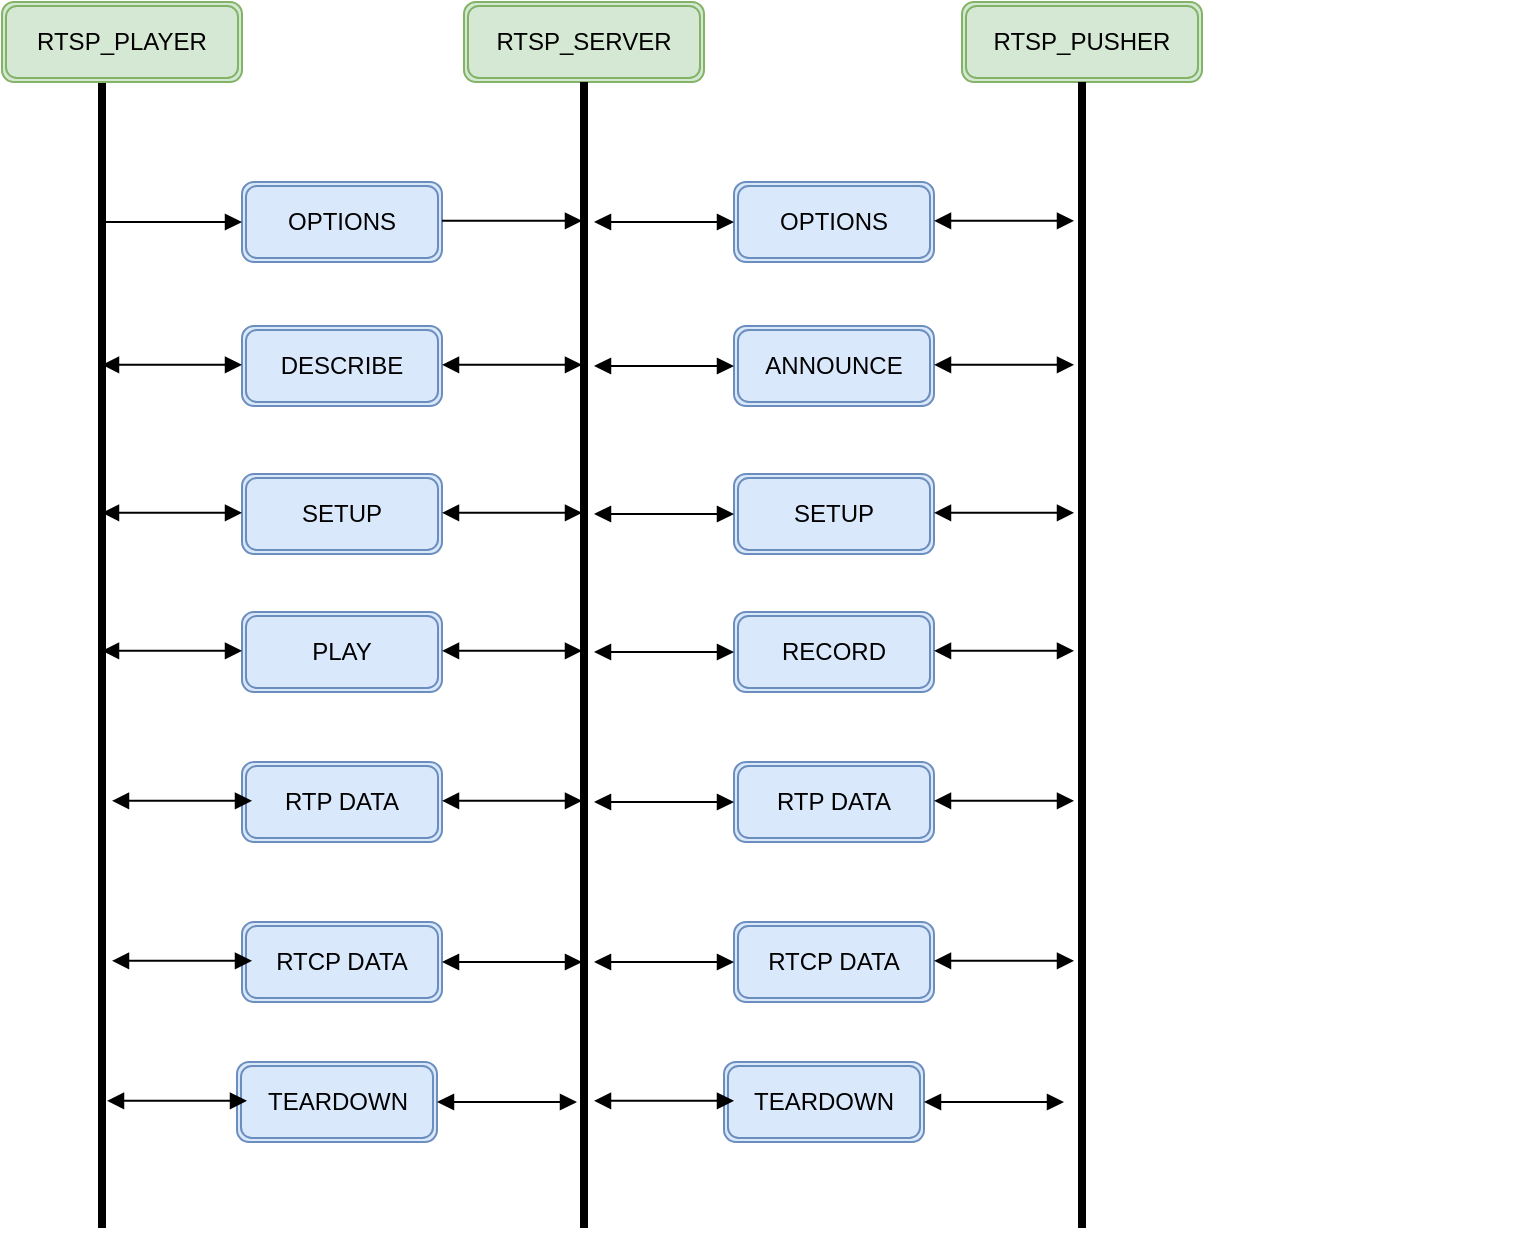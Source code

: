 <mxfile version="17.4.0" type="github">
  <diagram id="-qJdgvlnztHu8HNBG31l" name="Page-1">
    <mxGraphModel dx="1238" dy="651" grid="1" gridSize="11" guides="1" tooltips="1" connect="1" arrows="1" fold="1" page="1" pageScale="1" pageWidth="1200" pageHeight="1600" math="0" shadow="0">
      <root>
        <mxCell id="0" />
        <mxCell id="1" parent="0" />
        <mxCell id="hcO2sSvoOwKQq7zyTO_V-2" value="RTSP_PUSHER" style="shape=ext;double=1;rounded=1;whiteSpace=wrap;html=1;strokeColor=#82b366;fillColor=#d5e8d4;" vertex="1" parent="1">
          <mxGeometry x="570" y="190" width="120" height="40" as="geometry" />
        </mxCell>
        <mxCell id="hcO2sSvoOwKQq7zyTO_V-3" value="RTSP_SERVER" style="shape=ext;double=1;rounded=1;whiteSpace=wrap;html=1;strokeColor=#82b366;fillColor=#d5e8d4;" vertex="1" parent="1">
          <mxGeometry x="321" y="190" width="120" height="40" as="geometry" />
        </mxCell>
        <mxCell id="hcO2sSvoOwKQq7zyTO_V-4" value="" style="line;strokeWidth=4;direction=south;html=1;perimeter=backbonePerimeter;points=[];outlineConnect=0;" vertex="1" parent="1">
          <mxGeometry x="135" y="230" width="10" height="573" as="geometry" />
        </mxCell>
        <mxCell id="hcO2sSvoOwKQq7zyTO_V-5" value="" style="line;strokeWidth=4;direction=south;html=1;perimeter=backbonePerimeter;points=[];outlineConnect=0;" vertex="1" parent="1">
          <mxGeometry x="376" y="230" width="10" height="573" as="geometry" />
        </mxCell>
        <mxCell id="hcO2sSvoOwKQq7zyTO_V-8" value="RTSP_PLAYER" style="shape=ext;double=1;rounded=1;whiteSpace=wrap;html=1;strokeColor=#82b366;fillColor=#d5e8d4;" vertex="1" parent="1">
          <mxGeometry x="90" y="190" width="120" height="40" as="geometry" />
        </mxCell>
        <mxCell id="hcO2sSvoOwKQq7zyTO_V-9" value="" style="line;strokeWidth=4;direction=south;html=1;perimeter=backbonePerimeter;points=[];outlineConnect=0;" vertex="1" parent="1">
          <mxGeometry x="625" y="230" width="10" height="573" as="geometry" />
        </mxCell>
        <mxCell id="hcO2sSvoOwKQq7zyTO_V-10" value="OPTIONS" style="shape=ext;double=1;rounded=1;whiteSpace=wrap;html=1;strokeColor=#6c8ebf;fillColor=#dae8fc;" vertex="1" parent="1">
          <mxGeometry x="210" y="280" width="100" height="40" as="geometry" />
        </mxCell>
        <mxCell id="hcO2sSvoOwKQq7zyTO_V-11" value="DESCRIBE" style="shape=ext;double=1;rounded=1;whiteSpace=wrap;html=1;strokeColor=#6c8ebf;fillColor=#dae8fc;" vertex="1" parent="1">
          <mxGeometry x="210" y="352" width="100" height="40" as="geometry" />
        </mxCell>
        <mxCell id="hcO2sSvoOwKQq7zyTO_V-12" value="SETUP" style="shape=ext;double=1;rounded=1;whiteSpace=wrap;html=1;strokeColor=#6c8ebf;fillColor=#dae8fc;" vertex="1" parent="1">
          <mxGeometry x="210" y="426" width="100" height="40" as="geometry" />
        </mxCell>
        <mxCell id="hcO2sSvoOwKQq7zyTO_V-13" value="RTCP DATA" style="shape=ext;double=1;rounded=1;whiteSpace=wrap;html=1;strokeColor=#6c8ebf;fillColor=#dae8fc;" vertex="1" parent="1">
          <mxGeometry x="210" y="650" width="100" height="40" as="geometry" />
        </mxCell>
        <mxCell id="hcO2sSvoOwKQq7zyTO_V-14" value="PLAY" style="shape=ext;double=1;rounded=1;whiteSpace=wrap;html=1;strokeColor=#6c8ebf;fillColor=#dae8fc;" vertex="1" parent="1">
          <mxGeometry x="210" y="495" width="100" height="40" as="geometry" />
        </mxCell>
        <mxCell id="hcO2sSvoOwKQq7zyTO_V-15" value="RTP DATA" style="shape=ext;double=1;rounded=1;whiteSpace=wrap;html=1;strokeColor=#6c8ebf;fillColor=#dae8fc;" vertex="1" parent="1">
          <mxGeometry x="210" y="570" width="100" height="40" as="geometry" />
        </mxCell>
        <mxCell id="hcO2sSvoOwKQq7zyTO_V-19" value="" style="endArrow=block;startArrow=none;endFill=1;startFill=0;html=1;rounded=0;" edge="1" parent="1">
          <mxGeometry width="160" relative="1" as="geometry">
            <mxPoint x="140" y="300" as="sourcePoint" />
            <mxPoint x="210" y="300" as="targetPoint" />
          </mxGeometry>
        </mxCell>
        <mxCell id="hcO2sSvoOwKQq7zyTO_V-20" value="" style="endArrow=block;startArrow=none;endFill=1;startFill=0;html=1;rounded=0;" edge="1" parent="1">
          <mxGeometry width="160" relative="1" as="geometry">
            <mxPoint x="310" y="299.41" as="sourcePoint" />
            <mxPoint x="380" y="299.41" as="targetPoint" />
          </mxGeometry>
        </mxCell>
        <mxCell id="hcO2sSvoOwKQq7zyTO_V-21" value="" style="endArrow=block;startArrow=block;endFill=1;startFill=1;html=1;rounded=0;" edge="1" parent="1">
          <mxGeometry width="160" relative="1" as="geometry">
            <mxPoint x="140" y="371.41" as="sourcePoint" />
            <mxPoint x="210" y="371.41" as="targetPoint" />
          </mxGeometry>
        </mxCell>
        <mxCell id="hcO2sSvoOwKQq7zyTO_V-22" value="" style="endArrow=block;startArrow=block;endFill=1;startFill=1;html=1;rounded=0;" edge="1" parent="1">
          <mxGeometry width="160" relative="1" as="geometry">
            <mxPoint x="140" y="445.41" as="sourcePoint" />
            <mxPoint x="210" y="445.41" as="targetPoint" />
          </mxGeometry>
        </mxCell>
        <mxCell id="hcO2sSvoOwKQq7zyTO_V-23" value="" style="endArrow=block;startArrow=block;endFill=1;startFill=1;html=1;rounded=0;" edge="1" parent="1">
          <mxGeometry width="160" relative="1" as="geometry">
            <mxPoint x="310" y="371.41" as="sourcePoint" />
            <mxPoint x="380" y="371.41" as="targetPoint" />
          </mxGeometry>
        </mxCell>
        <mxCell id="hcO2sSvoOwKQq7zyTO_V-24" value="" style="endArrow=block;startArrow=block;endFill=1;startFill=1;html=1;rounded=0;" edge="1" parent="1">
          <mxGeometry width="160" relative="1" as="geometry">
            <mxPoint x="140" y="514.41" as="sourcePoint" />
            <mxPoint x="210" y="514.41" as="targetPoint" />
          </mxGeometry>
        </mxCell>
        <mxCell id="hcO2sSvoOwKQq7zyTO_V-25" value="" style="endArrow=block;startArrow=block;endFill=1;startFill=1;html=1;rounded=0;" edge="1" parent="1">
          <mxGeometry width="160" relative="1" as="geometry">
            <mxPoint x="145" y="589.41" as="sourcePoint" />
            <mxPoint x="215" y="589.41" as="targetPoint" />
          </mxGeometry>
        </mxCell>
        <mxCell id="hcO2sSvoOwKQq7zyTO_V-26" value="" style="endArrow=block;startArrow=block;endFill=1;startFill=1;html=1;rounded=0;" edge="1" parent="1">
          <mxGeometry width="160" relative="1" as="geometry">
            <mxPoint x="145" y="669.41" as="sourcePoint" />
            <mxPoint x="215" y="669.41" as="targetPoint" />
          </mxGeometry>
        </mxCell>
        <mxCell id="hcO2sSvoOwKQq7zyTO_V-27" value="" style="endArrow=block;startArrow=block;endFill=1;startFill=1;html=1;rounded=0;" edge="1" parent="1">
          <mxGeometry width="160" relative="1" as="geometry">
            <mxPoint x="310" y="589.41" as="sourcePoint" />
            <mxPoint x="380" y="589.41" as="targetPoint" />
          </mxGeometry>
        </mxCell>
        <mxCell id="hcO2sSvoOwKQq7zyTO_V-28" value="" style="endArrow=block;startArrow=block;endFill=1;startFill=1;html=1;rounded=0;" edge="1" parent="1">
          <mxGeometry width="160" relative="1" as="geometry">
            <mxPoint x="310" y="514.41" as="sourcePoint" />
            <mxPoint x="380" y="514.41" as="targetPoint" />
          </mxGeometry>
        </mxCell>
        <mxCell id="hcO2sSvoOwKQq7zyTO_V-29" value="" style="endArrow=block;startArrow=block;endFill=1;startFill=1;html=1;rounded=0;" edge="1" parent="1">
          <mxGeometry width="160" relative="1" as="geometry">
            <mxPoint x="310" y="445.41" as="sourcePoint" />
            <mxPoint x="380" y="445.41" as="targetPoint" />
          </mxGeometry>
        </mxCell>
        <mxCell id="hcO2sSvoOwKQq7zyTO_V-30" value="" style="endArrow=block;startArrow=block;endFill=1;startFill=1;html=1;rounded=0;" edge="1" parent="1">
          <mxGeometry width="160" relative="1" as="geometry">
            <mxPoint x="310" y="670" as="sourcePoint" />
            <mxPoint x="380" y="670" as="targetPoint" />
          </mxGeometry>
        </mxCell>
        <mxCell id="hcO2sSvoOwKQq7zyTO_V-33" value="OPTIONS" style="shape=ext;double=1;rounded=1;whiteSpace=wrap;html=1;strokeColor=#6c8ebf;fillColor=#dae8fc;" vertex="1" parent="1">
          <mxGeometry x="456" y="280" width="100" height="40" as="geometry" />
        </mxCell>
        <mxCell id="hcO2sSvoOwKQq7zyTO_V-34" value="" style="endArrow=block;startArrow=block;endFill=1;startFill=1;html=1;rounded=0;" edge="1" parent="1">
          <mxGeometry width="160" relative="1" as="geometry">
            <mxPoint x="386" y="300" as="sourcePoint" />
            <mxPoint x="456" y="300" as="targetPoint" />
          </mxGeometry>
        </mxCell>
        <mxCell id="hcO2sSvoOwKQq7zyTO_V-35" value="" style="endArrow=block;startArrow=block;endFill=1;startFill=1;html=1;rounded=0;" edge="1" parent="1">
          <mxGeometry width="160" relative="1" as="geometry">
            <mxPoint x="556" y="299.41" as="sourcePoint" />
            <mxPoint x="626" y="299.41" as="targetPoint" />
          </mxGeometry>
        </mxCell>
        <mxCell id="hcO2sSvoOwKQq7zyTO_V-36" value="ANNOUNCE" style="shape=ext;double=1;rounded=1;whiteSpace=wrap;html=1;strokeColor=#6c8ebf;fillColor=#dae8fc;" vertex="1" parent="1">
          <mxGeometry x="456" y="352" width="100" height="40" as="geometry" />
        </mxCell>
        <mxCell id="hcO2sSvoOwKQq7zyTO_V-37" value="" style="endArrow=block;startArrow=block;endFill=1;startFill=1;html=1;rounded=0;" edge="1" parent="1">
          <mxGeometry width="160" relative="1" as="geometry">
            <mxPoint x="386.0" y="372" as="sourcePoint" />
            <mxPoint x="456.0" y="372" as="targetPoint" />
          </mxGeometry>
        </mxCell>
        <mxCell id="hcO2sSvoOwKQq7zyTO_V-38" value="" style="endArrow=block;startArrow=block;endFill=1;startFill=1;html=1;rounded=0;" edge="1" parent="1">
          <mxGeometry width="160" relative="1" as="geometry">
            <mxPoint x="556" y="371.41" as="sourcePoint" />
            <mxPoint x="626" y="371.41" as="targetPoint" />
          </mxGeometry>
        </mxCell>
        <mxCell id="hcO2sSvoOwKQq7zyTO_V-39" value="SETUP" style="shape=ext;double=1;rounded=1;whiteSpace=wrap;html=1;strokeColor=#6c8ebf;fillColor=#dae8fc;" vertex="1" parent="1">
          <mxGeometry x="456" y="426" width="100" height="40" as="geometry" />
        </mxCell>
        <mxCell id="hcO2sSvoOwKQq7zyTO_V-40" value="" style="endArrow=block;startArrow=block;endFill=1;startFill=1;html=1;rounded=0;" edge="1" parent="1">
          <mxGeometry width="160" relative="1" as="geometry">
            <mxPoint x="386.0" y="446" as="sourcePoint" />
            <mxPoint x="456.0" y="446" as="targetPoint" />
          </mxGeometry>
        </mxCell>
        <mxCell id="hcO2sSvoOwKQq7zyTO_V-41" value="" style="endArrow=block;startArrow=block;endFill=1;startFill=1;html=1;rounded=0;" edge="1" parent="1">
          <mxGeometry width="160" relative="1" as="geometry">
            <mxPoint x="556" y="445.41" as="sourcePoint" />
            <mxPoint x="626" y="445.41" as="targetPoint" />
          </mxGeometry>
        </mxCell>
        <mxCell id="hcO2sSvoOwKQq7zyTO_V-42" value="RECORD" style="shape=ext;double=1;rounded=1;whiteSpace=wrap;html=1;strokeColor=#6c8ebf;fillColor=#dae8fc;" vertex="1" parent="1">
          <mxGeometry x="456" y="495" width="100" height="40" as="geometry" />
        </mxCell>
        <mxCell id="hcO2sSvoOwKQq7zyTO_V-43" value="" style="endArrow=block;startArrow=block;endFill=1;startFill=1;html=1;rounded=0;" edge="1" parent="1">
          <mxGeometry width="160" relative="1" as="geometry">
            <mxPoint x="386.0" y="515" as="sourcePoint" />
            <mxPoint x="456.0" y="515" as="targetPoint" />
          </mxGeometry>
        </mxCell>
        <mxCell id="hcO2sSvoOwKQq7zyTO_V-44" value="" style="endArrow=block;startArrow=block;endFill=1;startFill=1;html=1;rounded=0;" edge="1" parent="1">
          <mxGeometry width="160" relative="1" as="geometry">
            <mxPoint x="556" y="514.41" as="sourcePoint" />
            <mxPoint x="626" y="514.41" as="targetPoint" />
          </mxGeometry>
        </mxCell>
        <mxCell id="hcO2sSvoOwKQq7zyTO_V-45" value="RTP DATA" style="shape=ext;double=1;rounded=1;whiteSpace=wrap;html=1;strokeColor=#6c8ebf;fillColor=#dae8fc;" vertex="1" parent="1">
          <mxGeometry x="456" y="570" width="100" height="40" as="geometry" />
        </mxCell>
        <mxCell id="hcO2sSvoOwKQq7zyTO_V-46" value="" style="endArrow=block;startArrow=block;endFill=1;startFill=1;html=1;rounded=0;" edge="1" parent="1">
          <mxGeometry width="160" relative="1" as="geometry">
            <mxPoint x="386.0" y="590" as="sourcePoint" />
            <mxPoint x="456.0" y="590" as="targetPoint" />
          </mxGeometry>
        </mxCell>
        <mxCell id="hcO2sSvoOwKQq7zyTO_V-47" value="" style="endArrow=block;startArrow=block;endFill=1;startFill=1;html=1;rounded=0;" edge="1" parent="1">
          <mxGeometry width="160" relative="1" as="geometry">
            <mxPoint x="556" y="589.41" as="sourcePoint" />
            <mxPoint x="626" y="589.41" as="targetPoint" />
          </mxGeometry>
        </mxCell>
        <mxCell id="hcO2sSvoOwKQq7zyTO_V-48" value="RTCP DATA" style="shape=ext;double=1;rounded=1;whiteSpace=wrap;html=1;strokeColor=#6c8ebf;fillColor=#dae8fc;" vertex="1" parent="1">
          <mxGeometry x="456" y="650" width="100" height="40" as="geometry" />
        </mxCell>
        <mxCell id="hcO2sSvoOwKQq7zyTO_V-49" value="" style="endArrow=block;startArrow=block;endFill=1;startFill=1;html=1;rounded=0;" edge="1" parent="1">
          <mxGeometry width="160" relative="1" as="geometry">
            <mxPoint x="386.0" y="670" as="sourcePoint" />
            <mxPoint x="456.0" y="670" as="targetPoint" />
          </mxGeometry>
        </mxCell>
        <mxCell id="hcO2sSvoOwKQq7zyTO_V-50" value="" style="endArrow=block;startArrow=block;endFill=1;startFill=1;html=1;rounded=0;" edge="1" parent="1">
          <mxGeometry width="160" relative="1" as="geometry">
            <mxPoint x="556" y="669.41" as="sourcePoint" />
            <mxPoint x="626" y="669.41" as="targetPoint" />
          </mxGeometry>
        </mxCell>
        <mxCell id="hcO2sSvoOwKQq7zyTO_V-55" value="TEARDOWN" style="shape=ext;double=1;rounded=1;whiteSpace=wrap;html=1;strokeColor=#6c8ebf;fillColor=#dae8fc;" vertex="1" parent="1">
          <mxGeometry x="207.5" y="720" width="100" height="40" as="geometry" />
        </mxCell>
        <mxCell id="hcO2sSvoOwKQq7zyTO_V-56" value="" style="endArrow=block;startArrow=block;endFill=1;startFill=1;html=1;rounded=0;" edge="1" parent="1">
          <mxGeometry width="160" relative="1" as="geometry">
            <mxPoint x="142.5" y="739.41" as="sourcePoint" />
            <mxPoint x="212.5" y="739.41" as="targetPoint" />
          </mxGeometry>
        </mxCell>
        <mxCell id="hcO2sSvoOwKQq7zyTO_V-57" value="" style="endArrow=block;startArrow=block;endFill=1;startFill=1;html=1;rounded=0;" edge="1" parent="1">
          <mxGeometry width="160" relative="1" as="geometry">
            <mxPoint x="307.5" y="740" as="sourcePoint" />
            <mxPoint x="377.5" y="740" as="targetPoint" />
          </mxGeometry>
        </mxCell>
        <mxCell id="hcO2sSvoOwKQq7zyTO_V-58" value="TEARDOWN" style="shape=ext;double=1;rounded=1;whiteSpace=wrap;html=1;strokeColor=#6c8ebf;fillColor=#dae8fc;" vertex="1" parent="1">
          <mxGeometry x="451" y="720" width="100" height="40" as="geometry" />
        </mxCell>
        <mxCell id="hcO2sSvoOwKQq7zyTO_V-59" value="" style="endArrow=block;startArrow=block;endFill=1;startFill=1;html=1;rounded=0;" edge="1" parent="1">
          <mxGeometry width="160" relative="1" as="geometry">
            <mxPoint x="386" y="739.41" as="sourcePoint" />
            <mxPoint x="456" y="739.41" as="targetPoint" />
          </mxGeometry>
        </mxCell>
        <mxCell id="hcO2sSvoOwKQq7zyTO_V-60" value="" style="endArrow=block;startArrow=block;endFill=1;startFill=1;html=1;rounded=0;" edge="1" parent="1">
          <mxGeometry width="160" relative="1" as="geometry">
            <mxPoint x="551" y="740" as="sourcePoint" />
            <mxPoint x="621" y="740" as="targetPoint" />
          </mxGeometry>
        </mxCell>
        <mxCell id="hcO2sSvoOwKQq7zyTO_V-61" value="&lt;h2&gt;&lt;br&gt;&lt;/h2&gt;" style="text;html=1;align=center;verticalAlign=middle;resizable=0;points=[];autosize=1;strokeColor=none;fillColor=none;fontFamily=Comic Sans MS;fontStyle=1" vertex="1" parent="1">
          <mxGeometry x="834" y="280" width="22" height="55" as="geometry" />
        </mxCell>
      </root>
    </mxGraphModel>
  </diagram>
</mxfile>
